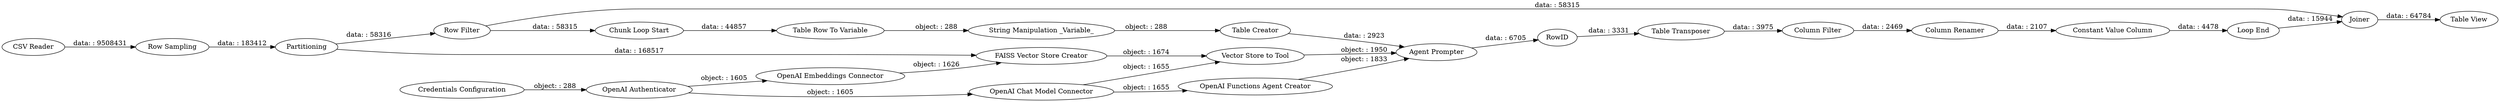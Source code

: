 digraph {
	"-8532080551939294142_178" [label="OpenAI Functions Agent Creator"]
	"-8532080551939294142_447" [label=Partitioning]
	"-8532080551939294142_1802" [label="Chunk Loop Start"]
	"-8532080551939294142_1812" [label="Row Filter"]
	"614230575724999615_1809" [label="Column Filter"]
	"-8532080551939294142_106" [label="OpenAI Authenticator"]
	"614230575724999615_1810" [label="Constant Value Column"]
	"-8532080551939294142_1815" [label="Table View"]
	"614230575724999615_1806" [label=RowID]
	"-8532080551939294142_1803" [label="Table Row To Variable"]
	"-8532080551939294142_1814" [label=Joiner]
	"-8532080551939294142_179" [label="Table Creator"]
	"-8532080551939294142_82" [label="Credentials Configuration"]
	"-8532080551939294142_16" [label="CSV Reader"]
	"-8532080551939294142_1804" [label="String Manipulation _Variable_"]
	"614230575724999615_1807" [label="Table Transposer"]
	"-8532080551939294142_1805" [label="Loop End"]
	"614230575724999615_1808" [label="Column Renamer"]
	"-8532080551939294142_176" [label="OpenAI Chat Model Connector"]
	"-8532080551939294142_137" [label="OpenAI Embeddings Connector"]
	"-8532080551939294142_177" [label="Agent Prompter"]
	"-8532080551939294142_171" [label="Vector Store to Tool"]
	"-8532080551939294142_145" [label="FAISS Vector Store Creator"]
	"-8532080551939294142_1816" [label="Row Sampling"]
	"-8532080551939294142_1803" -> "-8532080551939294142_1804" [label="object: : 288"]
	"-8532080551939294142_176" -> "-8532080551939294142_178" [label="object: : 1655"]
	"-8532080551939294142_178" -> "-8532080551939294142_177" [label="object: : 1833"]
	"-8532080551939294142_176" -> "-8532080551939294142_171" [label="object: : 1655"]
	"-8532080551939294142_447" -> "-8532080551939294142_145" [label="data: : 168517"]
	"-8532080551939294142_179" -> "-8532080551939294142_177" [label="data: : 2923"]
	"-8532080551939294142_1814" -> "-8532080551939294142_1815" [label="data: : 64784"]
	"614230575724999615_1806" -> "614230575724999615_1807" [label="data: : 3331"]
	"-8532080551939294142_177" -> "614230575724999615_1806" [label="data: : 6705"]
	"614230575724999615_1810" -> "-8532080551939294142_1805" [label="data: : 4478"]
	"-8532080551939294142_1812" -> "-8532080551939294142_1814" [label="data: : 58315"]
	"-8532080551939294142_106" -> "-8532080551939294142_137" [label="object: : 1605"]
	"-8532080551939294142_1805" -> "-8532080551939294142_1814" [label="data: : 15944"]
	"614230575724999615_1807" -> "614230575724999615_1809" [label="data: : 3975"]
	"-8532080551939294142_1804" -> "-8532080551939294142_179" [label="object: : 288"]
	"-8532080551939294142_82" -> "-8532080551939294142_106" [label="object: : 288"]
	"-8532080551939294142_171" -> "-8532080551939294142_177" [label="object: : 1950"]
	"-8532080551939294142_145" -> "-8532080551939294142_171" [label="object: : 1674"]
	"-8532080551939294142_1812" -> "-8532080551939294142_1802" [label="data: : 58315"]
	"-8532080551939294142_447" -> "-8532080551939294142_1812" [label="data: : 58316"]
	"-8532080551939294142_1816" -> "-8532080551939294142_447" [label="data: : 183412"]
	"-8532080551939294142_1802" -> "-8532080551939294142_1803" [label="data: : 44857"]
	"614230575724999615_1808" -> "614230575724999615_1810" [label="data: : 2107"]
	"-8532080551939294142_16" -> "-8532080551939294142_1816" [label="data: : 9508431"]
	"-8532080551939294142_106" -> "-8532080551939294142_176" [label="object: : 1605"]
	"614230575724999615_1809" -> "614230575724999615_1808" [label="data: : 2469"]
	"-8532080551939294142_137" -> "-8532080551939294142_145" [label="object: : 1626"]
	rankdir=LR
}
